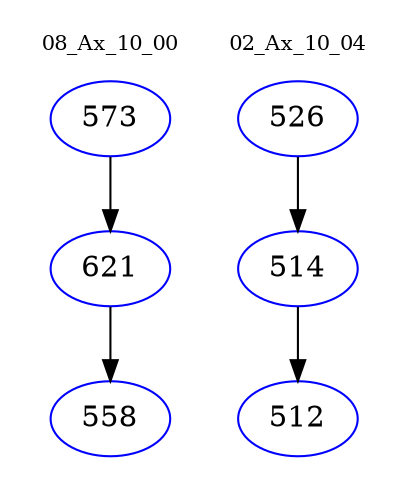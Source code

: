 digraph{
subgraph cluster_0 {
color = white
label = "08_Ax_10_00";
fontsize=10;
T0_573 [label="573", color="blue"]
T0_573 -> T0_621 [color="black"]
T0_621 [label="621", color="blue"]
T0_621 -> T0_558 [color="black"]
T0_558 [label="558", color="blue"]
}
subgraph cluster_1 {
color = white
label = "02_Ax_10_04";
fontsize=10;
T1_526 [label="526", color="blue"]
T1_526 -> T1_514 [color="black"]
T1_514 [label="514", color="blue"]
T1_514 -> T1_512 [color="black"]
T1_512 [label="512", color="blue"]
}
}

